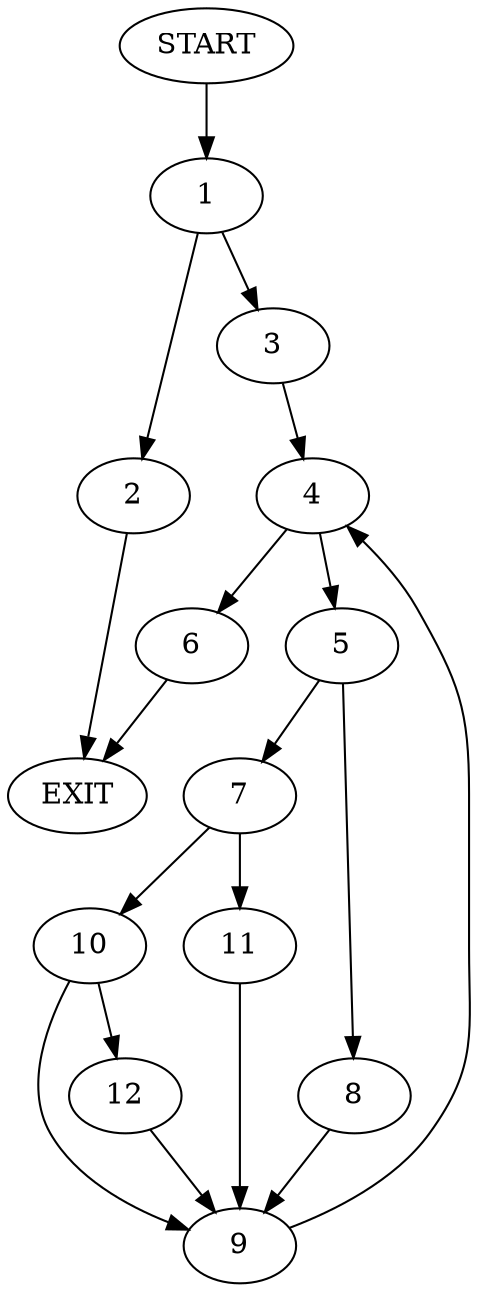 digraph {
0 [label="START"]
13 [label="EXIT"]
0 -> 1
1 -> 2
1 -> 3
2 -> 13
3 -> 4
4 -> 5
4 -> 6
6 -> 13
5 -> 7
5 -> 8
8 -> 9
7 -> 10
7 -> 11
9 -> 4
11 -> 9
10 -> 12
10 -> 9
12 -> 9
}
